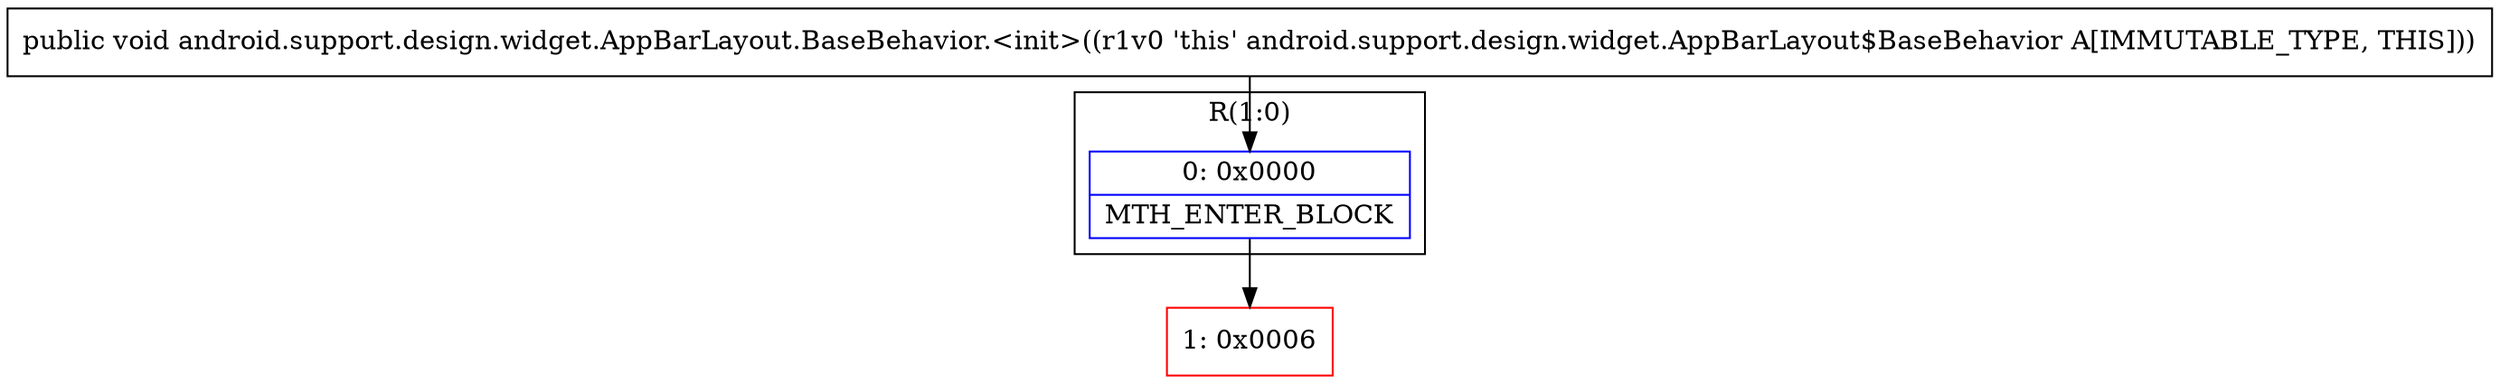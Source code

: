 digraph "CFG forandroid.support.design.widget.AppBarLayout.BaseBehavior.\<init\>()V" {
subgraph cluster_Region_725973385 {
label = "R(1:0)";
node [shape=record,color=blue];
Node_0 [shape=record,label="{0\:\ 0x0000|MTH_ENTER_BLOCK\l}"];
}
Node_1 [shape=record,color=red,label="{1\:\ 0x0006}"];
MethodNode[shape=record,label="{public void android.support.design.widget.AppBarLayout.BaseBehavior.\<init\>((r1v0 'this' android.support.design.widget.AppBarLayout$BaseBehavior A[IMMUTABLE_TYPE, THIS])) }"];
MethodNode -> Node_0;
Node_0 -> Node_1;
}

